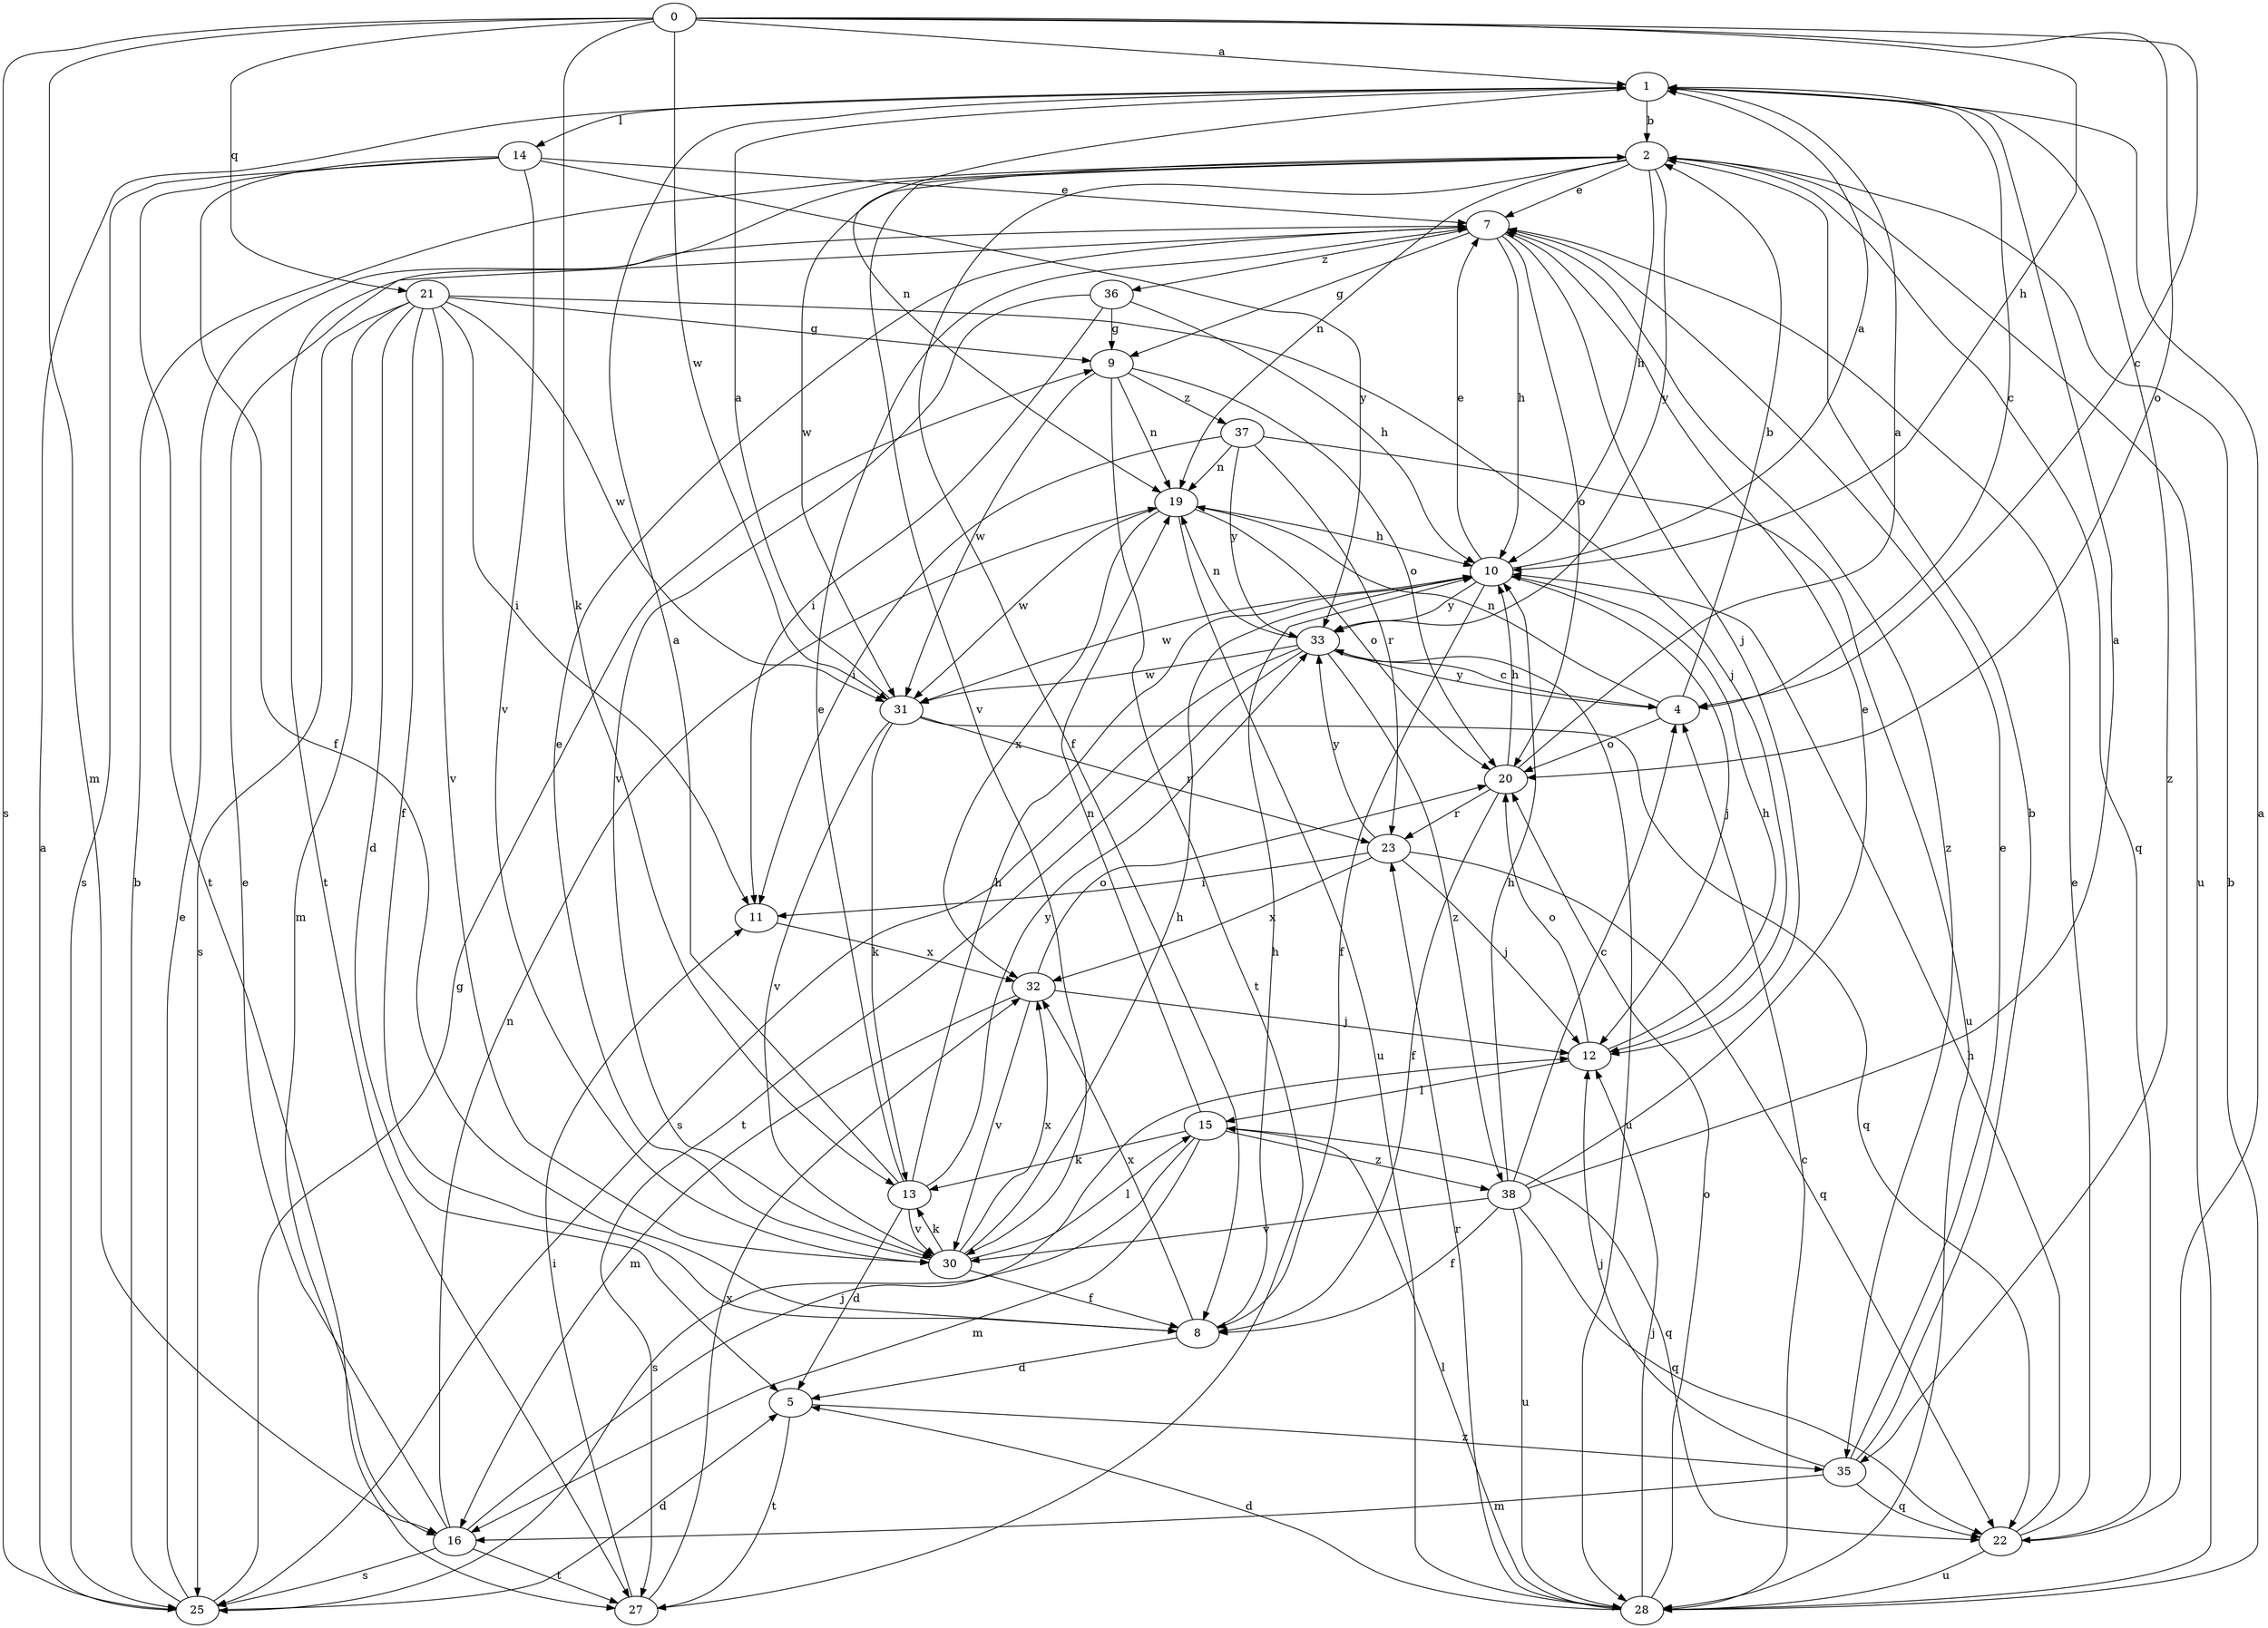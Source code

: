 strict digraph  {
0;
1;
2;
4;
5;
7;
8;
9;
10;
11;
12;
13;
14;
15;
16;
19;
20;
21;
22;
23;
25;
27;
28;
30;
31;
32;
33;
35;
36;
37;
38;
0 -> 1  [label=a];
0 -> 4  [label=c];
0 -> 10  [label=h];
0 -> 13  [label=k];
0 -> 16  [label=m];
0 -> 20  [label=o];
0 -> 21  [label=q];
0 -> 25  [label=s];
0 -> 31  [label=w];
1 -> 2  [label=b];
1 -> 4  [label=c];
1 -> 14  [label=l];
1 -> 19  [label=n];
1 -> 35  [label=z];
2 -> 7  [label=e];
2 -> 8  [label=f];
2 -> 10  [label=h];
2 -> 19  [label=n];
2 -> 22  [label=q];
2 -> 27  [label=t];
2 -> 28  [label=u];
2 -> 30  [label=v];
2 -> 31  [label=w];
2 -> 33  [label=y];
4 -> 2  [label=b];
4 -> 19  [label=n];
4 -> 20  [label=o];
4 -> 33  [label=y];
5 -> 27  [label=t];
5 -> 35  [label=z];
7 -> 9  [label=g];
7 -> 10  [label=h];
7 -> 12  [label=j];
7 -> 20  [label=o];
7 -> 35  [label=z];
7 -> 36  [label=z];
8 -> 5  [label=d];
8 -> 10  [label=h];
8 -> 32  [label=x];
9 -> 19  [label=n];
9 -> 20  [label=o];
9 -> 27  [label=t];
9 -> 31  [label=w];
9 -> 37  [label=z];
10 -> 1  [label=a];
10 -> 7  [label=e];
10 -> 8  [label=f];
10 -> 12  [label=j];
10 -> 31  [label=w];
10 -> 33  [label=y];
11 -> 32  [label=x];
12 -> 10  [label=h];
12 -> 15  [label=l];
12 -> 20  [label=o];
13 -> 1  [label=a];
13 -> 5  [label=d];
13 -> 7  [label=e];
13 -> 10  [label=h];
13 -> 30  [label=v];
13 -> 33  [label=y];
14 -> 7  [label=e];
14 -> 8  [label=f];
14 -> 25  [label=s];
14 -> 27  [label=t];
14 -> 30  [label=v];
14 -> 33  [label=y];
15 -> 13  [label=k];
15 -> 16  [label=m];
15 -> 19  [label=n];
15 -> 22  [label=q];
15 -> 25  [label=s];
15 -> 38  [label=z];
16 -> 7  [label=e];
16 -> 12  [label=j];
16 -> 19  [label=n];
16 -> 25  [label=s];
16 -> 27  [label=t];
19 -> 10  [label=h];
19 -> 20  [label=o];
19 -> 28  [label=u];
19 -> 31  [label=w];
19 -> 32  [label=x];
20 -> 1  [label=a];
20 -> 8  [label=f];
20 -> 10  [label=h];
20 -> 23  [label=r];
21 -> 5  [label=d];
21 -> 8  [label=f];
21 -> 9  [label=g];
21 -> 11  [label=i];
21 -> 12  [label=j];
21 -> 16  [label=m];
21 -> 25  [label=s];
21 -> 30  [label=v];
21 -> 31  [label=w];
22 -> 1  [label=a];
22 -> 7  [label=e];
22 -> 10  [label=h];
22 -> 28  [label=u];
23 -> 11  [label=i];
23 -> 12  [label=j];
23 -> 22  [label=q];
23 -> 32  [label=x];
23 -> 33  [label=y];
25 -> 1  [label=a];
25 -> 2  [label=b];
25 -> 5  [label=d];
25 -> 7  [label=e];
25 -> 9  [label=g];
27 -> 11  [label=i];
27 -> 32  [label=x];
28 -> 2  [label=b];
28 -> 4  [label=c];
28 -> 5  [label=d];
28 -> 12  [label=j];
28 -> 15  [label=l];
28 -> 20  [label=o];
28 -> 23  [label=r];
30 -> 7  [label=e];
30 -> 8  [label=f];
30 -> 10  [label=h];
30 -> 13  [label=k];
30 -> 15  [label=l];
30 -> 32  [label=x];
31 -> 1  [label=a];
31 -> 13  [label=k];
31 -> 22  [label=q];
31 -> 23  [label=r];
31 -> 30  [label=v];
32 -> 12  [label=j];
32 -> 16  [label=m];
32 -> 20  [label=o];
32 -> 30  [label=v];
33 -> 4  [label=c];
33 -> 19  [label=n];
33 -> 25  [label=s];
33 -> 27  [label=t];
33 -> 28  [label=u];
33 -> 31  [label=w];
33 -> 38  [label=z];
35 -> 2  [label=b];
35 -> 7  [label=e];
35 -> 12  [label=j];
35 -> 16  [label=m];
35 -> 22  [label=q];
36 -> 9  [label=g];
36 -> 10  [label=h];
36 -> 11  [label=i];
36 -> 30  [label=v];
37 -> 11  [label=i];
37 -> 19  [label=n];
37 -> 23  [label=r];
37 -> 28  [label=u];
37 -> 33  [label=y];
38 -> 1  [label=a];
38 -> 4  [label=c];
38 -> 7  [label=e];
38 -> 8  [label=f];
38 -> 10  [label=h];
38 -> 22  [label=q];
38 -> 28  [label=u];
38 -> 30  [label=v];
}
